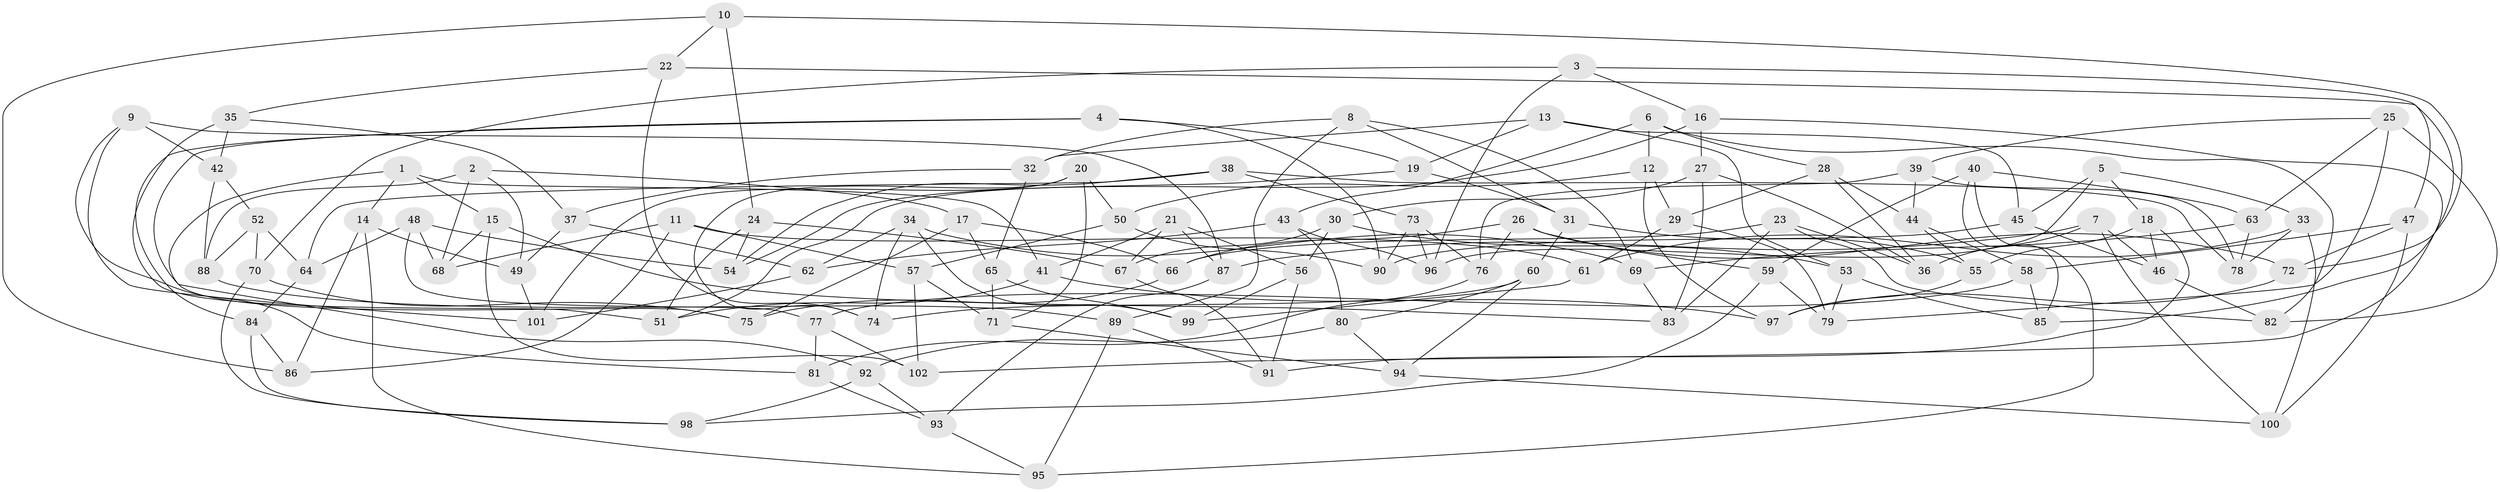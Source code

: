 // Generated by graph-tools (version 1.1) at 2025/11/02/27/25 16:11:43]
// undirected, 102 vertices, 204 edges
graph export_dot {
graph [start="1"]
  node [color=gray90,style=filled];
  1;
  2;
  3;
  4;
  5;
  6;
  7;
  8;
  9;
  10;
  11;
  12;
  13;
  14;
  15;
  16;
  17;
  18;
  19;
  20;
  21;
  22;
  23;
  24;
  25;
  26;
  27;
  28;
  29;
  30;
  31;
  32;
  33;
  34;
  35;
  36;
  37;
  38;
  39;
  40;
  41;
  42;
  43;
  44;
  45;
  46;
  47;
  48;
  49;
  50;
  51;
  52;
  53;
  54;
  55;
  56;
  57;
  58;
  59;
  60;
  61;
  62;
  63;
  64;
  65;
  66;
  67;
  68;
  69;
  70;
  71;
  72;
  73;
  74;
  75;
  76;
  77;
  78;
  79;
  80;
  81;
  82;
  83;
  84;
  85;
  86;
  87;
  88;
  89;
  90;
  91;
  92;
  93;
  94;
  95;
  96;
  97;
  98;
  99;
  100;
  101;
  102;
  1 -- 92;
  1 -- 14;
  1 -- 41;
  1 -- 15;
  2 -- 88;
  2 -- 17;
  2 -- 68;
  2 -- 49;
  3 -- 96;
  3 -- 47;
  3 -- 16;
  3 -- 70;
  4 -- 19;
  4 -- 84;
  4 -- 75;
  4 -- 90;
  5 -- 96;
  5 -- 45;
  5 -- 33;
  5 -- 18;
  6 -- 82;
  6 -- 12;
  6 -- 28;
  6 -- 43;
  7 -- 100;
  7 -- 87;
  7 -- 36;
  7 -- 46;
  8 -- 31;
  8 -- 32;
  8 -- 69;
  8 -- 89;
  9 -- 87;
  9 -- 42;
  9 -- 81;
  9 -- 101;
  10 -- 86;
  10 -- 72;
  10 -- 24;
  10 -- 22;
  11 -- 57;
  11 -- 86;
  11 -- 61;
  11 -- 68;
  12 -- 97;
  12 -- 50;
  12 -- 29;
  13 -- 32;
  13 -- 53;
  13 -- 45;
  13 -- 19;
  14 -- 86;
  14 -- 95;
  14 -- 49;
  15 -- 83;
  15 -- 68;
  15 -- 102;
  16 -- 27;
  16 -- 51;
  16 -- 102;
  17 -- 66;
  17 -- 75;
  17 -- 65;
  18 -- 55;
  18 -- 91;
  18 -- 46;
  19 -- 31;
  19 -- 54;
  20 -- 74;
  20 -- 71;
  20 -- 50;
  20 -- 101;
  21 -- 41;
  21 -- 56;
  21 -- 87;
  21 -- 67;
  22 -- 35;
  22 -- 74;
  22 -- 85;
  23 -- 36;
  23 -- 82;
  23 -- 66;
  23 -- 83;
  24 -- 67;
  24 -- 54;
  24 -- 51;
  25 -- 39;
  25 -- 82;
  25 -- 63;
  25 -- 79;
  26 -- 72;
  26 -- 76;
  26 -- 59;
  26 -- 66;
  27 -- 30;
  27 -- 36;
  27 -- 83;
  28 -- 29;
  28 -- 36;
  28 -- 44;
  29 -- 79;
  29 -- 61;
  30 -- 53;
  30 -- 67;
  30 -- 56;
  31 -- 60;
  31 -- 55;
  32 -- 65;
  32 -- 37;
  33 -- 78;
  33 -- 100;
  33 -- 61;
  34 -- 62;
  34 -- 69;
  34 -- 74;
  34 -- 99;
  35 -- 51;
  35 -- 37;
  35 -- 42;
  37 -- 49;
  37 -- 62;
  38 -- 64;
  38 -- 73;
  38 -- 54;
  38 -- 78;
  39 -- 76;
  39 -- 44;
  39 -- 78;
  40 -- 95;
  40 -- 63;
  40 -- 85;
  40 -- 59;
  41 -- 97;
  41 -- 51;
  42 -- 88;
  42 -- 52;
  43 -- 62;
  43 -- 80;
  43 -- 96;
  44 -- 58;
  44 -- 55;
  45 -- 90;
  45 -- 46;
  46 -- 82;
  47 -- 58;
  47 -- 100;
  47 -- 72;
  48 -- 68;
  48 -- 77;
  48 -- 64;
  48 -- 54;
  49 -- 101;
  50 -- 90;
  50 -- 57;
  52 -- 70;
  52 -- 88;
  52 -- 64;
  53 -- 85;
  53 -- 79;
  55 -- 97;
  56 -- 91;
  56 -- 99;
  57 -- 102;
  57 -- 71;
  58 -- 85;
  58 -- 77;
  59 -- 98;
  59 -- 79;
  60 -- 74;
  60 -- 94;
  60 -- 80;
  61 -- 99;
  62 -- 101;
  63 -- 78;
  63 -- 69;
  64 -- 84;
  65 -- 99;
  65 -- 71;
  66 -- 75;
  67 -- 91;
  69 -- 83;
  70 -- 98;
  70 -- 75;
  71 -- 94;
  72 -- 97;
  73 -- 76;
  73 -- 96;
  73 -- 90;
  76 -- 81;
  77 -- 102;
  77 -- 81;
  80 -- 94;
  80 -- 92;
  81 -- 93;
  84 -- 86;
  84 -- 98;
  87 -- 93;
  88 -- 89;
  89 -- 95;
  89 -- 91;
  92 -- 98;
  92 -- 93;
  93 -- 95;
  94 -- 100;
}
